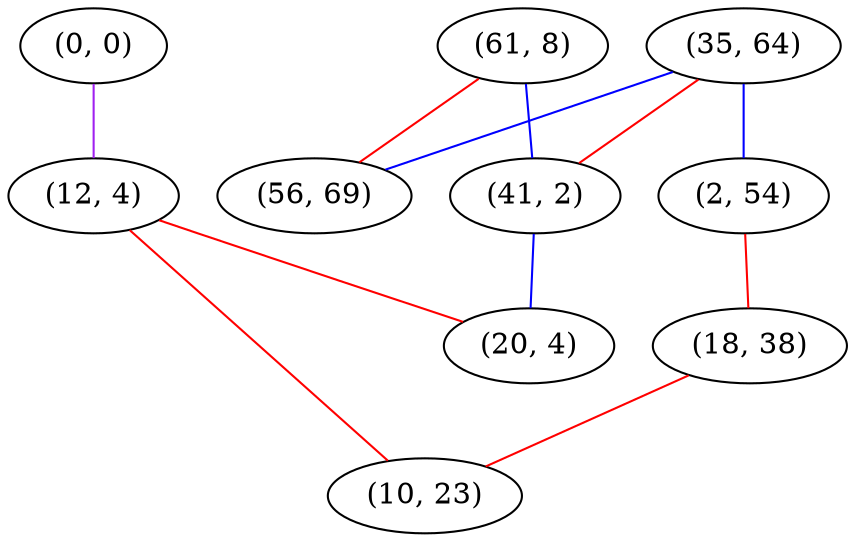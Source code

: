 graph "" {
"(0, 0)";
"(61, 8)";
"(35, 64)";
"(56, 69)";
"(2, 54)";
"(41, 2)";
"(18, 38)";
"(12, 4)";
"(10, 23)";
"(20, 4)";
"(0, 0)" -- "(12, 4)"  [color=purple, key=0, weight=4];
"(61, 8)" -- "(41, 2)"  [color=blue, key=0, weight=3];
"(61, 8)" -- "(56, 69)"  [color=red, key=0, weight=1];
"(35, 64)" -- "(41, 2)"  [color=red, key=0, weight=1];
"(35, 64)" -- "(2, 54)"  [color=blue, key=0, weight=3];
"(35, 64)" -- "(56, 69)"  [color=blue, key=0, weight=3];
"(2, 54)" -- "(18, 38)"  [color=red, key=0, weight=1];
"(41, 2)" -- "(20, 4)"  [color=blue, key=0, weight=3];
"(18, 38)" -- "(10, 23)"  [color=red, key=0, weight=1];
"(12, 4)" -- "(10, 23)"  [color=red, key=0, weight=1];
"(12, 4)" -- "(20, 4)"  [color=red, key=0, weight=1];
}
